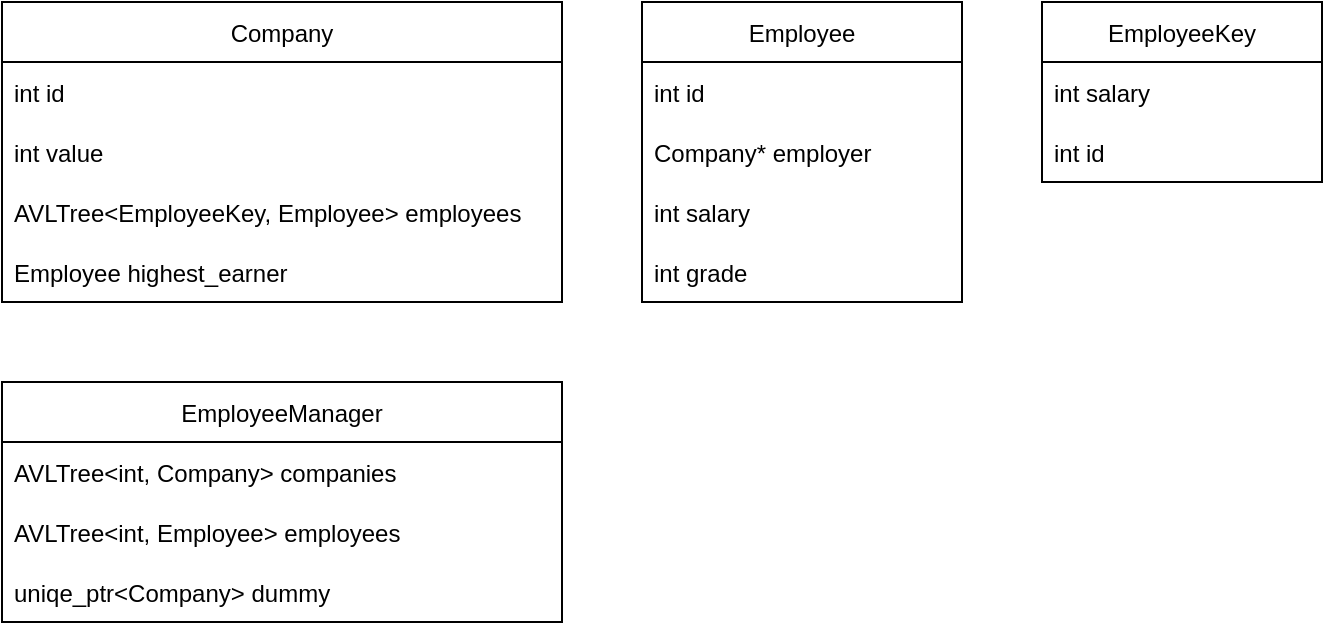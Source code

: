 <mxfile version="17.4.6" type="device"><diagram id="6FkEnTchNGpPIgg0y0L7" name="Page-1"><mxGraphModel dx="1185" dy="696" grid="1" gridSize="10" guides="1" tooltips="1" connect="1" arrows="1" fold="1" page="1" pageScale="1" pageWidth="850" pageHeight="1100" math="0" shadow="0"><root><mxCell id="0"/><mxCell id="1" parent="0"/><mxCell id="yOsI8m10Czzsics0cBX6-1" value="Company" style="swimlane;fontStyle=0;childLayout=stackLayout;horizontal=1;startSize=30;horizontalStack=0;resizeParent=1;resizeParentMax=0;resizeLast=0;collapsible=1;marginBottom=0;" vertex="1" parent="1"><mxGeometry y="80" width="280" height="150" as="geometry"/></mxCell><mxCell id="yOsI8m10Czzsics0cBX6-2" value="int id" style="text;strokeColor=none;fillColor=none;align=left;verticalAlign=middle;spacingLeft=4;spacingRight=4;overflow=hidden;points=[[0,0.5],[1,0.5]];portConstraint=eastwest;rotatable=0;" vertex="1" parent="yOsI8m10Czzsics0cBX6-1"><mxGeometry y="30" width="280" height="30" as="geometry"/></mxCell><mxCell id="yOsI8m10Czzsics0cBX6-3" value="int value" style="text;strokeColor=none;fillColor=none;align=left;verticalAlign=middle;spacingLeft=4;spacingRight=4;overflow=hidden;points=[[0,0.5],[1,0.5]];portConstraint=eastwest;rotatable=0;" vertex="1" parent="yOsI8m10Czzsics0cBX6-1"><mxGeometry y="60" width="280" height="30" as="geometry"/></mxCell><mxCell id="yOsI8m10Czzsics0cBX6-4" value="AVLTree&lt;EmployeeKey, Employee&gt; employees" style="text;strokeColor=none;fillColor=none;align=left;verticalAlign=middle;spacingLeft=4;spacingRight=4;overflow=hidden;points=[[0,0.5],[1,0.5]];portConstraint=eastwest;rotatable=0;" vertex="1" parent="yOsI8m10Czzsics0cBX6-1"><mxGeometry y="90" width="280" height="30" as="geometry"/></mxCell><mxCell id="yOsI8m10Czzsics0cBX6-5" value="Employee highest_earner" style="text;strokeColor=none;fillColor=none;align=left;verticalAlign=middle;spacingLeft=4;spacingRight=4;overflow=hidden;points=[[0,0.5],[1,0.5]];portConstraint=eastwest;rotatable=0;" vertex="1" parent="yOsI8m10Czzsics0cBX6-1"><mxGeometry y="120" width="280" height="30" as="geometry"/></mxCell><mxCell id="yOsI8m10Czzsics0cBX6-7" value="Employee" style="swimlane;fontStyle=0;childLayout=stackLayout;horizontal=1;startSize=30;horizontalStack=0;resizeParent=1;resizeParentMax=0;resizeLast=0;collapsible=1;marginBottom=0;" vertex="1" parent="1"><mxGeometry x="320" y="80" width="160" height="150" as="geometry"/></mxCell><mxCell id="yOsI8m10Czzsics0cBX6-8" value="int id" style="text;strokeColor=none;fillColor=none;align=left;verticalAlign=middle;spacingLeft=4;spacingRight=4;overflow=hidden;points=[[0,0.5],[1,0.5]];portConstraint=eastwest;rotatable=0;" vertex="1" parent="yOsI8m10Czzsics0cBX6-7"><mxGeometry y="30" width="160" height="30" as="geometry"/></mxCell><mxCell id="yOsI8m10Czzsics0cBX6-9" value="Company* employer" style="text;strokeColor=none;fillColor=none;align=left;verticalAlign=middle;spacingLeft=4;spacingRight=4;overflow=hidden;points=[[0,0.5],[1,0.5]];portConstraint=eastwest;rotatable=0;" vertex="1" parent="yOsI8m10Czzsics0cBX6-7"><mxGeometry y="60" width="160" height="30" as="geometry"/></mxCell><mxCell id="yOsI8m10Czzsics0cBX6-10" value="int salary" style="text;strokeColor=none;fillColor=none;align=left;verticalAlign=middle;spacingLeft=4;spacingRight=4;overflow=hidden;points=[[0,0.5],[1,0.5]];portConstraint=eastwest;rotatable=0;" vertex="1" parent="yOsI8m10Czzsics0cBX6-7"><mxGeometry y="90" width="160" height="30" as="geometry"/></mxCell><mxCell id="yOsI8m10Czzsics0cBX6-11" value="int grade" style="text;strokeColor=none;fillColor=none;align=left;verticalAlign=middle;spacingLeft=4;spacingRight=4;overflow=hidden;points=[[0,0.5],[1,0.5]];portConstraint=eastwest;rotatable=0;" vertex="1" parent="yOsI8m10Czzsics0cBX6-7"><mxGeometry y="120" width="160" height="30" as="geometry"/></mxCell><mxCell id="yOsI8m10Czzsics0cBX6-17" value="EmployeeKey" style="swimlane;fontStyle=0;childLayout=stackLayout;horizontal=1;startSize=30;horizontalStack=0;resizeParent=1;resizeParentMax=0;resizeLast=0;collapsible=1;marginBottom=0;" vertex="1" parent="1"><mxGeometry x="520" y="80" width="140" height="90" as="geometry"/></mxCell><mxCell id="yOsI8m10Czzsics0cBX6-18" value="int salary" style="text;strokeColor=none;fillColor=none;align=left;verticalAlign=middle;spacingLeft=4;spacingRight=4;overflow=hidden;points=[[0,0.5],[1,0.5]];portConstraint=eastwest;rotatable=0;" vertex="1" parent="yOsI8m10Czzsics0cBX6-17"><mxGeometry y="30" width="140" height="30" as="geometry"/></mxCell><mxCell id="yOsI8m10Czzsics0cBX6-19" value="int id" style="text;strokeColor=none;fillColor=none;align=left;verticalAlign=middle;spacingLeft=4;spacingRight=4;overflow=hidden;points=[[0,0.5],[1,0.5]];portConstraint=eastwest;rotatable=0;" vertex="1" parent="yOsI8m10Czzsics0cBX6-17"><mxGeometry y="60" width="140" height="30" as="geometry"/></mxCell><mxCell id="yOsI8m10Czzsics0cBX6-21" value="EmployeeManager" style="swimlane;fontStyle=0;childLayout=stackLayout;horizontal=1;startSize=30;horizontalStack=0;resizeParent=1;resizeParentMax=0;resizeLast=0;collapsible=1;marginBottom=0;" vertex="1" parent="1"><mxGeometry y="270" width="280" height="120" as="geometry"/></mxCell><mxCell id="yOsI8m10Czzsics0cBX6-22" value="AVLTree&lt;int, Company&gt; companies" style="text;strokeColor=none;fillColor=none;align=left;verticalAlign=middle;spacingLeft=4;spacingRight=4;overflow=hidden;points=[[0,0.5],[1,0.5]];portConstraint=eastwest;rotatable=0;" vertex="1" parent="yOsI8m10Czzsics0cBX6-21"><mxGeometry y="30" width="280" height="30" as="geometry"/></mxCell><mxCell id="yOsI8m10Czzsics0cBX6-23" value="AVLTree&lt;int, Employee&gt; employees" style="text;strokeColor=none;fillColor=none;align=left;verticalAlign=middle;spacingLeft=4;spacingRight=4;overflow=hidden;points=[[0,0.5],[1,0.5]];portConstraint=eastwest;rotatable=0;" vertex="1" parent="yOsI8m10Czzsics0cBX6-21"><mxGeometry y="60" width="280" height="30" as="geometry"/></mxCell><mxCell id="yOsI8m10Czzsics0cBX6-25" value="uniqe_ptr&lt;Company&gt; dummy" style="text;strokeColor=none;fillColor=none;align=left;verticalAlign=middle;spacingLeft=4;spacingRight=4;overflow=hidden;points=[[0,0.5],[1,0.5]];portConstraint=eastwest;rotatable=0;" vertex="1" parent="yOsI8m10Czzsics0cBX6-21"><mxGeometry y="90" width="280" height="30" as="geometry"/></mxCell></root></mxGraphModel></diagram></mxfile>